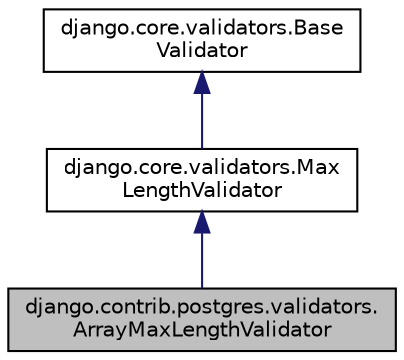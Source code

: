 digraph "django.contrib.postgres.validators.ArrayMaxLengthValidator"
{
 // LATEX_PDF_SIZE
  edge [fontname="Helvetica",fontsize="10",labelfontname="Helvetica",labelfontsize="10"];
  node [fontname="Helvetica",fontsize="10",shape=record];
  Node1 [label="django.contrib.postgres.validators.\lArrayMaxLengthValidator",height=0.2,width=0.4,color="black", fillcolor="grey75", style="filled", fontcolor="black",tooltip=" "];
  Node2 -> Node1 [dir="back",color="midnightblue",fontsize="10",style="solid",fontname="Helvetica"];
  Node2 [label="django.core.validators.Max\lLengthValidator",height=0.2,width=0.4,color="black", fillcolor="white", style="filled",URL="$classdjango_1_1core_1_1validators_1_1_max_length_validator.html",tooltip=" "];
  Node3 -> Node2 [dir="back",color="midnightblue",fontsize="10",style="solid",fontname="Helvetica"];
  Node3 [label="django.core.validators.Base\lValidator",height=0.2,width=0.4,color="black", fillcolor="white", style="filled",URL="$classdjango_1_1core_1_1validators_1_1_base_validator.html",tooltip=" "];
}
